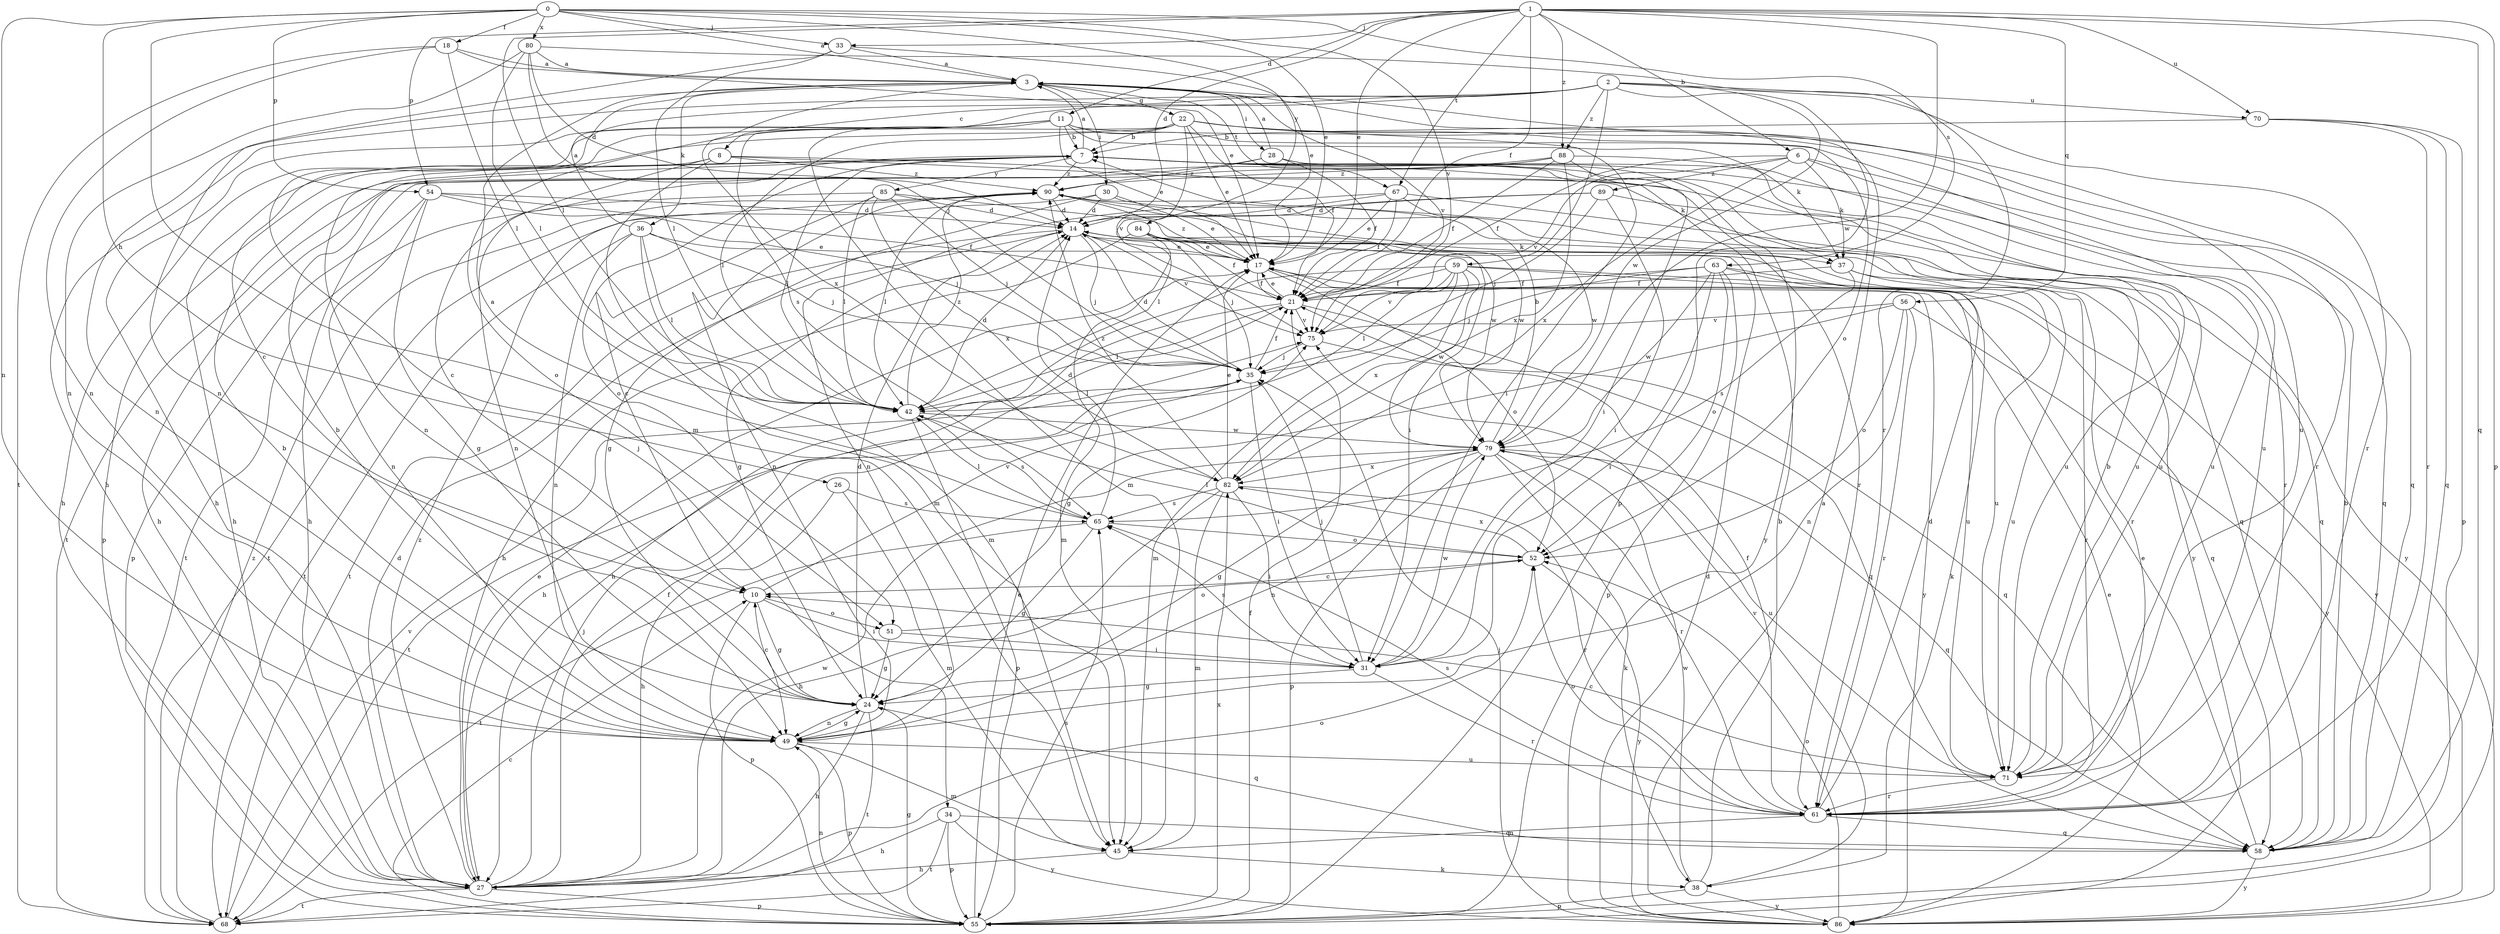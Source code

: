 strict digraph  {
0;
1;
2;
3;
6;
7;
8;
10;
11;
14;
17;
18;
21;
22;
24;
26;
27;
28;
30;
31;
33;
34;
35;
36;
37;
38;
42;
45;
49;
51;
52;
54;
55;
56;
58;
59;
61;
63;
65;
67;
68;
70;
71;
75;
79;
80;
82;
84;
85;
86;
88;
89;
90;
0 -> 3  [label=a];
0 -> 17  [label=e];
0 -> 18  [label=f];
0 -> 26  [label=h];
0 -> 33  [label=j];
0 -> 45  [label=m];
0 -> 49  [label=n];
0 -> 54  [label=p];
0 -> 63  [label=s];
0 -> 75  [label=v];
0 -> 80  [label=x];
0 -> 84  [label=y];
1 -> 6  [label=b];
1 -> 11  [label=d];
1 -> 14  [label=d];
1 -> 17  [label=e];
1 -> 21  [label=f];
1 -> 33  [label=j];
1 -> 42  [label=l];
1 -> 54  [label=p];
1 -> 55  [label=p];
1 -> 56  [label=q];
1 -> 58  [label=q];
1 -> 67  [label=t];
1 -> 70  [label=u];
1 -> 79  [label=w];
1 -> 88  [label=z];
2 -> 8  [label=c];
2 -> 27  [label=h];
2 -> 34  [label=j];
2 -> 55  [label=p];
2 -> 59  [label=r];
2 -> 61  [label=r];
2 -> 65  [label=s];
2 -> 70  [label=u];
2 -> 79  [label=w];
2 -> 88  [label=z];
3 -> 22  [label=g];
3 -> 28  [label=i];
3 -> 30  [label=i];
3 -> 36  [label=k];
3 -> 49  [label=n];
3 -> 67  [label=t];
3 -> 71  [label=u];
3 -> 75  [label=v];
3 -> 82  [label=x];
6 -> 21  [label=f];
6 -> 37  [label=k];
6 -> 58  [label=q];
6 -> 61  [label=r];
6 -> 75  [label=v];
6 -> 82  [label=x];
6 -> 89  [label=z];
7 -> 3  [label=a];
7 -> 10  [label=c];
7 -> 42  [label=l];
7 -> 51  [label=o];
7 -> 55  [label=p];
7 -> 61  [label=r];
7 -> 71  [label=u];
7 -> 85  [label=y];
7 -> 90  [label=z];
8 -> 27  [label=h];
8 -> 37  [label=k];
8 -> 45  [label=m];
8 -> 49  [label=n];
8 -> 71  [label=u];
8 -> 90  [label=z];
10 -> 24  [label=g];
10 -> 31  [label=i];
10 -> 51  [label=o];
10 -> 55  [label=p];
10 -> 75  [label=v];
11 -> 7  [label=b];
11 -> 17  [label=e];
11 -> 27  [label=h];
11 -> 37  [label=k];
11 -> 45  [label=m];
11 -> 49  [label=n];
11 -> 51  [label=o];
11 -> 61  [label=r];
11 -> 71  [label=u];
14 -> 17  [label=e];
14 -> 24  [label=g];
14 -> 35  [label=j];
14 -> 37  [label=k];
14 -> 68  [label=t];
14 -> 75  [label=v];
17 -> 21  [label=f];
17 -> 52  [label=o];
17 -> 86  [label=y];
17 -> 90  [label=z];
18 -> 3  [label=a];
18 -> 17  [label=e];
18 -> 42  [label=l];
18 -> 49  [label=n];
18 -> 68  [label=t];
21 -> 17  [label=e];
21 -> 27  [label=h];
21 -> 42  [label=l];
21 -> 58  [label=q];
21 -> 75  [label=v];
22 -> 7  [label=b];
22 -> 10  [label=c];
22 -> 17  [label=e];
22 -> 21  [label=f];
22 -> 27  [label=h];
22 -> 31  [label=i];
22 -> 42  [label=l];
22 -> 52  [label=o];
22 -> 58  [label=q];
22 -> 75  [label=v];
24 -> 7  [label=b];
24 -> 10  [label=c];
24 -> 14  [label=d];
24 -> 27  [label=h];
24 -> 49  [label=n];
24 -> 58  [label=q];
24 -> 68  [label=t];
26 -> 27  [label=h];
26 -> 45  [label=m];
26 -> 65  [label=s];
27 -> 14  [label=d];
27 -> 17  [label=e];
27 -> 21  [label=f];
27 -> 35  [label=j];
27 -> 52  [label=o];
27 -> 55  [label=p];
27 -> 68  [label=t];
27 -> 79  [label=w];
27 -> 90  [label=z];
28 -> 3  [label=a];
28 -> 21  [label=f];
28 -> 27  [label=h];
28 -> 71  [label=u];
28 -> 86  [label=y];
28 -> 90  [label=z];
30 -> 14  [label=d];
30 -> 17  [label=e];
30 -> 24  [label=g];
30 -> 58  [label=q];
30 -> 68  [label=t];
31 -> 24  [label=g];
31 -> 35  [label=j];
31 -> 61  [label=r];
31 -> 65  [label=s];
31 -> 79  [label=w];
33 -> 3  [label=a];
33 -> 17  [label=e];
33 -> 42  [label=l];
33 -> 49  [label=n];
34 -> 27  [label=h];
34 -> 55  [label=p];
34 -> 58  [label=q];
34 -> 68  [label=t];
34 -> 86  [label=y];
35 -> 14  [label=d];
35 -> 21  [label=f];
35 -> 31  [label=i];
35 -> 42  [label=l];
35 -> 68  [label=t];
36 -> 3  [label=a];
36 -> 17  [label=e];
36 -> 35  [label=j];
36 -> 42  [label=l];
36 -> 45  [label=m];
36 -> 49  [label=n];
36 -> 68  [label=t];
37 -> 21  [label=f];
37 -> 61  [label=r];
37 -> 65  [label=s];
37 -> 71  [label=u];
38 -> 7  [label=b];
38 -> 55  [label=p];
38 -> 75  [label=v];
38 -> 79  [label=w];
38 -> 86  [label=y];
42 -> 14  [label=d];
42 -> 55  [label=p];
42 -> 65  [label=s];
42 -> 79  [label=w];
42 -> 90  [label=z];
45 -> 27  [label=h];
45 -> 38  [label=k];
49 -> 7  [label=b];
49 -> 24  [label=g];
49 -> 45  [label=m];
49 -> 55  [label=p];
49 -> 71  [label=u];
51 -> 24  [label=g];
51 -> 31  [label=i];
51 -> 52  [label=o];
52 -> 10  [label=c];
52 -> 42  [label=l];
52 -> 82  [label=x];
52 -> 86  [label=y];
54 -> 14  [label=d];
54 -> 21  [label=f];
54 -> 24  [label=g];
54 -> 35  [label=j];
54 -> 49  [label=n];
54 -> 55  [label=p];
55 -> 10  [label=c];
55 -> 17  [label=e];
55 -> 21  [label=f];
55 -> 24  [label=g];
55 -> 49  [label=n];
55 -> 65  [label=s];
55 -> 82  [label=x];
56 -> 24  [label=g];
56 -> 49  [label=n];
56 -> 52  [label=o];
56 -> 61  [label=r];
56 -> 75  [label=v];
56 -> 86  [label=y];
58 -> 7  [label=b];
58 -> 17  [label=e];
58 -> 86  [label=y];
59 -> 21  [label=f];
59 -> 27  [label=h];
59 -> 42  [label=l];
59 -> 45  [label=m];
59 -> 58  [label=q];
59 -> 75  [label=v];
59 -> 79  [label=w];
59 -> 82  [label=x];
59 -> 86  [label=y];
61 -> 14  [label=d];
61 -> 21  [label=f];
61 -> 45  [label=m];
61 -> 52  [label=o];
61 -> 58  [label=q];
61 -> 65  [label=s];
63 -> 21  [label=f];
63 -> 31  [label=i];
63 -> 35  [label=j];
63 -> 38  [label=k];
63 -> 52  [label=o];
63 -> 55  [label=p];
63 -> 71  [label=u];
63 -> 79  [label=w];
65 -> 3  [label=a];
65 -> 14  [label=d];
65 -> 24  [label=g];
65 -> 42  [label=l];
65 -> 52  [label=o];
65 -> 68  [label=t];
67 -> 14  [label=d];
67 -> 17  [label=e];
67 -> 21  [label=f];
67 -> 49  [label=n];
67 -> 58  [label=q];
67 -> 79  [label=w];
68 -> 75  [label=v];
68 -> 90  [label=z];
70 -> 7  [label=b];
70 -> 55  [label=p];
70 -> 58  [label=q];
70 -> 61  [label=r];
71 -> 7  [label=b];
71 -> 10  [label=c];
71 -> 61  [label=r];
75 -> 35  [label=j];
75 -> 58  [label=q];
79 -> 7  [label=b];
79 -> 24  [label=g];
79 -> 38  [label=k];
79 -> 49  [label=n];
79 -> 55  [label=p];
79 -> 58  [label=q];
79 -> 61  [label=r];
79 -> 71  [label=u];
79 -> 82  [label=x];
80 -> 3  [label=a];
80 -> 14  [label=d];
80 -> 35  [label=j];
80 -> 42  [label=l];
80 -> 49  [label=n];
80 -> 61  [label=r];
82 -> 17  [label=e];
82 -> 27  [label=h];
82 -> 31  [label=i];
82 -> 45  [label=m];
82 -> 61  [label=r];
82 -> 65  [label=s];
82 -> 90  [label=z];
84 -> 17  [label=e];
84 -> 21  [label=f];
84 -> 27  [label=h];
84 -> 35  [label=j];
84 -> 45  [label=m];
84 -> 61  [label=r];
84 -> 71  [label=u];
85 -> 10  [label=c];
85 -> 14  [label=d];
85 -> 35  [label=j];
85 -> 42  [label=l];
85 -> 68  [label=t];
85 -> 79  [label=w];
85 -> 82  [label=x];
86 -> 3  [label=a];
86 -> 14  [label=d];
86 -> 17  [label=e];
86 -> 35  [label=j];
86 -> 52  [label=o];
88 -> 21  [label=f];
88 -> 27  [label=h];
88 -> 31  [label=i];
88 -> 68  [label=t];
88 -> 71  [label=u];
88 -> 82  [label=x];
88 -> 90  [label=z];
89 -> 14  [label=d];
89 -> 31  [label=i];
89 -> 35  [label=j];
89 -> 42  [label=l];
89 -> 86  [label=y];
90 -> 14  [label=d];
90 -> 31  [label=i];
90 -> 42  [label=l];
90 -> 49  [label=n];
90 -> 79  [label=w];
90 -> 86  [label=y];
}
